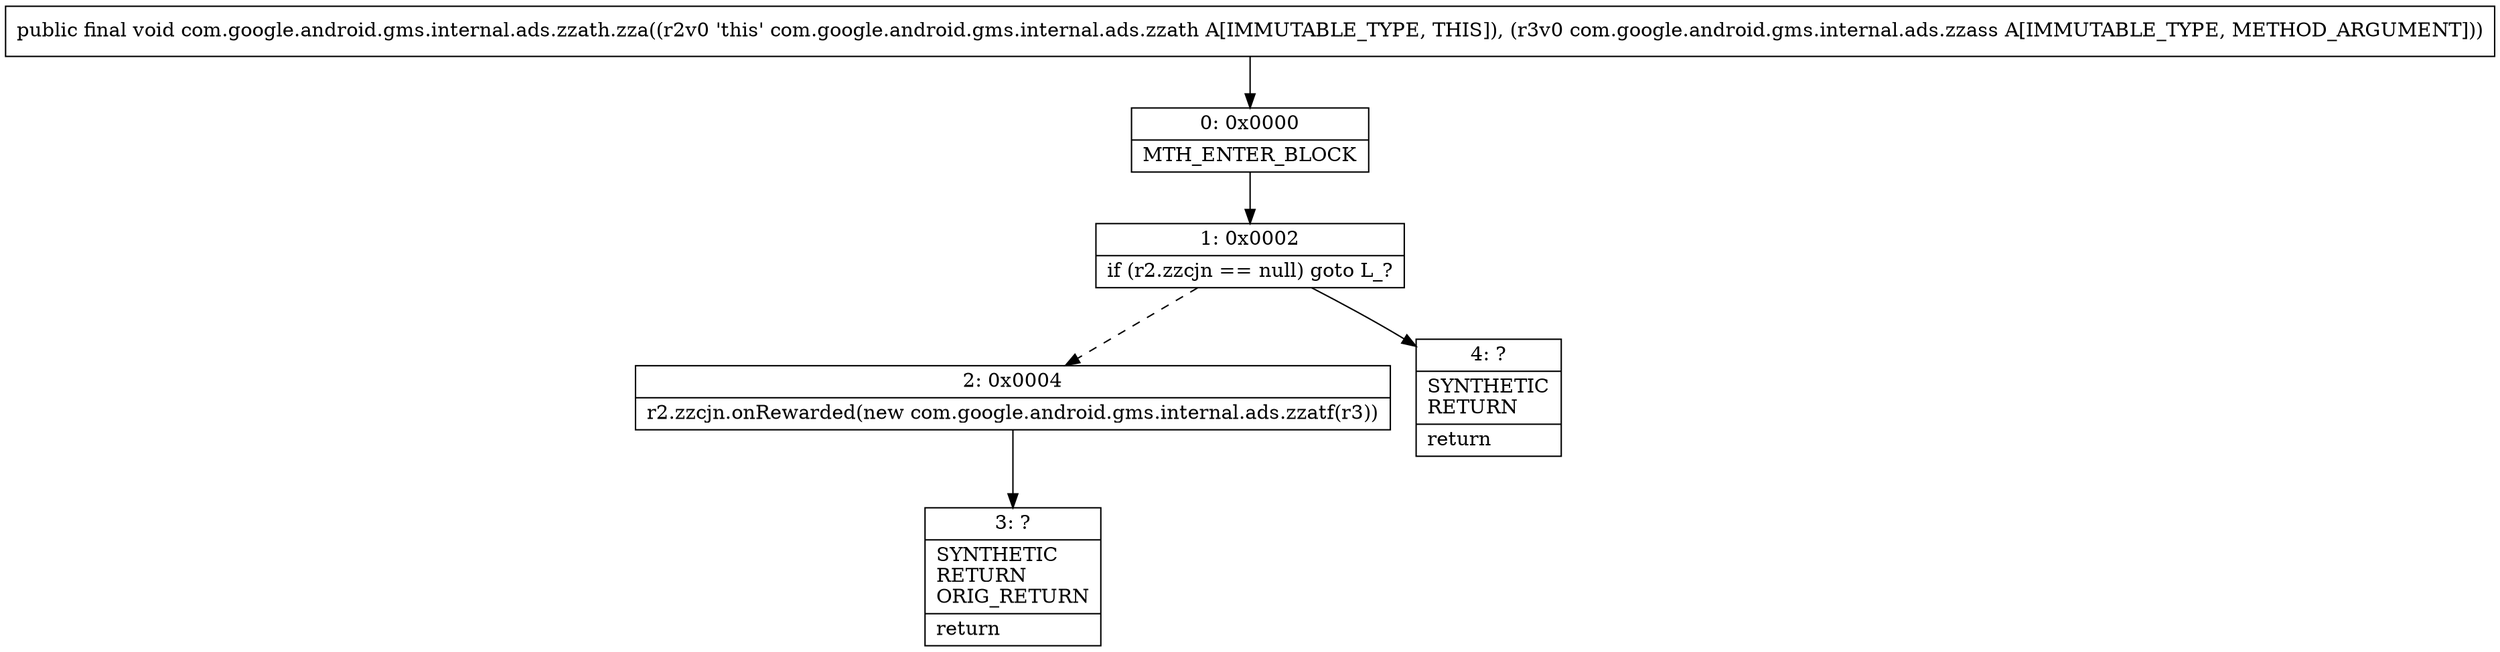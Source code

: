 digraph "CFG forcom.google.android.gms.internal.ads.zzath.zza(Lcom\/google\/android\/gms\/internal\/ads\/zzass;)V" {
Node_0 [shape=record,label="{0\:\ 0x0000|MTH_ENTER_BLOCK\l}"];
Node_1 [shape=record,label="{1\:\ 0x0002|if (r2.zzcjn == null) goto L_?\l}"];
Node_2 [shape=record,label="{2\:\ 0x0004|r2.zzcjn.onRewarded(new com.google.android.gms.internal.ads.zzatf(r3))\l}"];
Node_3 [shape=record,label="{3\:\ ?|SYNTHETIC\lRETURN\lORIG_RETURN\l|return\l}"];
Node_4 [shape=record,label="{4\:\ ?|SYNTHETIC\lRETURN\l|return\l}"];
MethodNode[shape=record,label="{public final void com.google.android.gms.internal.ads.zzath.zza((r2v0 'this' com.google.android.gms.internal.ads.zzath A[IMMUTABLE_TYPE, THIS]), (r3v0 com.google.android.gms.internal.ads.zzass A[IMMUTABLE_TYPE, METHOD_ARGUMENT])) }"];
MethodNode -> Node_0;
Node_0 -> Node_1;
Node_1 -> Node_2[style=dashed];
Node_1 -> Node_4;
Node_2 -> Node_3;
}

